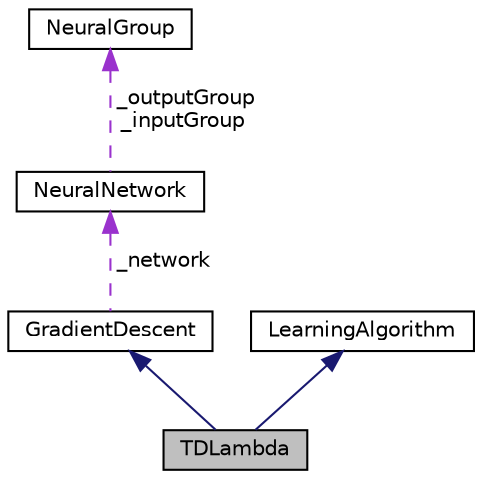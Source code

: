 digraph "TDLambda"
{
  edge [fontname="Helvetica",fontsize="10",labelfontname="Helvetica",labelfontsize="10"];
  node [fontname="Helvetica",fontsize="10",shape=record];
  Node1 [label="TDLambda",height=0.2,width=0.4,color="black", fillcolor="grey75", style="filled", fontcolor="black"];
  Node2 -> Node1 [dir="back",color="midnightblue",fontsize="10",style="solid",fontname="Helvetica"];
  Node2 [label="GradientDescent",height=0.2,width=0.4,color="black", fillcolor="white", style="filled",URL="$class_gradient_base.html"];
  Node3 -> Node2 [dir="back",color="darkorchid3",fontsize="10",style="dashed",label=" _network" ,fontname="Helvetica"];
  Node3 [label="NeuralNetwork",height=0.2,width=0.4,color="black", fillcolor="white", style="filled",URL="$class_neural_network.html"];
  Node4 -> Node3 [dir="back",color="darkorchid3",fontsize="10",style="dashed",label=" _outputGroup\n_inputGroup" ,fontname="Helvetica"];
  Node4 [label="NeuralGroup",height=0.2,width=0.4,color="black", fillcolor="white", style="filled",URL="$class_neural_group.html"];
  Node5 -> Node1 [dir="back",color="midnightblue",fontsize="10",style="solid",fontname="Helvetica"];
  Node5 [label="LearningAlgorithm",height=0.2,width=0.4,color="black", fillcolor="white", style="filled",URL="$class_learning_algorithm.html"];
}
